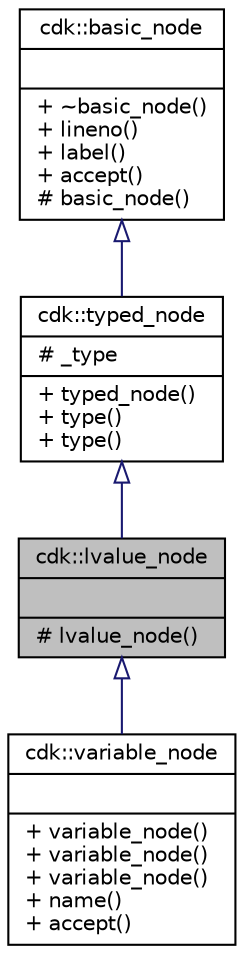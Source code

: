 digraph "cdk::lvalue_node"
{
  edge [fontname="Helvetica",fontsize="10",labelfontname="Helvetica",labelfontsize="10"];
  node [fontname="Helvetica",fontsize="10",shape=record];
  Node0 [label="{cdk::lvalue_node\n||# lvalue_node()\l}",height=0.2,width=0.4,color="black", fillcolor="grey75", style="filled", fontcolor="black"];
  Node1 -> Node0 [dir="back",color="midnightblue",fontsize="10",style="solid",arrowtail="onormal",fontname="Helvetica"];
  Node1 [label="{cdk::typed_node\n|# _type\l|+ typed_node()\l+ type()\l+ type()\l}",height=0.2,width=0.4,color="black", fillcolor="white", style="filled",URL="$classcdk_1_1typed__node.html"];
  Node2 -> Node1 [dir="back",color="midnightblue",fontsize="10",style="solid",arrowtail="onormal",fontname="Helvetica"];
  Node2 [label="{cdk::basic_node\n||+ ~basic_node()\l+ lineno()\l+ label()\l+ accept()\l# basic_node()\l}",height=0.2,width=0.4,color="black", fillcolor="white", style="filled",URL="$classcdk_1_1basic__node.html"];
  Node0 -> Node3 [dir="back",color="midnightblue",fontsize="10",style="solid",arrowtail="onormal",fontname="Helvetica"];
  Node3 [label="{cdk::variable_node\n||+ variable_node()\l+ variable_node()\l+ variable_node()\l+ name()\l+ accept()\l}",height=0.2,width=0.4,color="black", fillcolor="white", style="filled",URL="$classcdk_1_1variable__node.html"];
}
